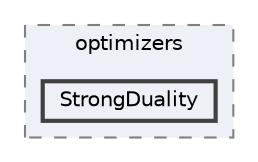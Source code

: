 digraph "/home/runner/work/idol/idol/lib/include/idol/bilevel/optimizers/StrongDuality"
{
 // LATEX_PDF_SIZE
  bgcolor="transparent";
  edge [fontname=Helvetica,fontsize=10,labelfontname=Helvetica,labelfontsize=10];
  node [fontname=Helvetica,fontsize=10,shape=box,height=0.2,width=0.4];
  compound=true
  subgraph clusterdir_1015221952e03125fddae02908410964 {
    graph [ bgcolor="#edf0f7", pencolor="grey50", label="optimizers", fontname=Helvetica,fontsize=10 style="filled,dashed", URL="dir_1015221952e03125fddae02908410964.html",tooltip=""]
  dir_11b0fd42c8bb8a1b7ed6226db0ac30fe [label="StrongDuality", fillcolor="#edf0f7", color="grey25", style="filled,bold", URL="dir_11b0fd42c8bb8a1b7ed6226db0ac30fe.html",tooltip=""];
  }
}

